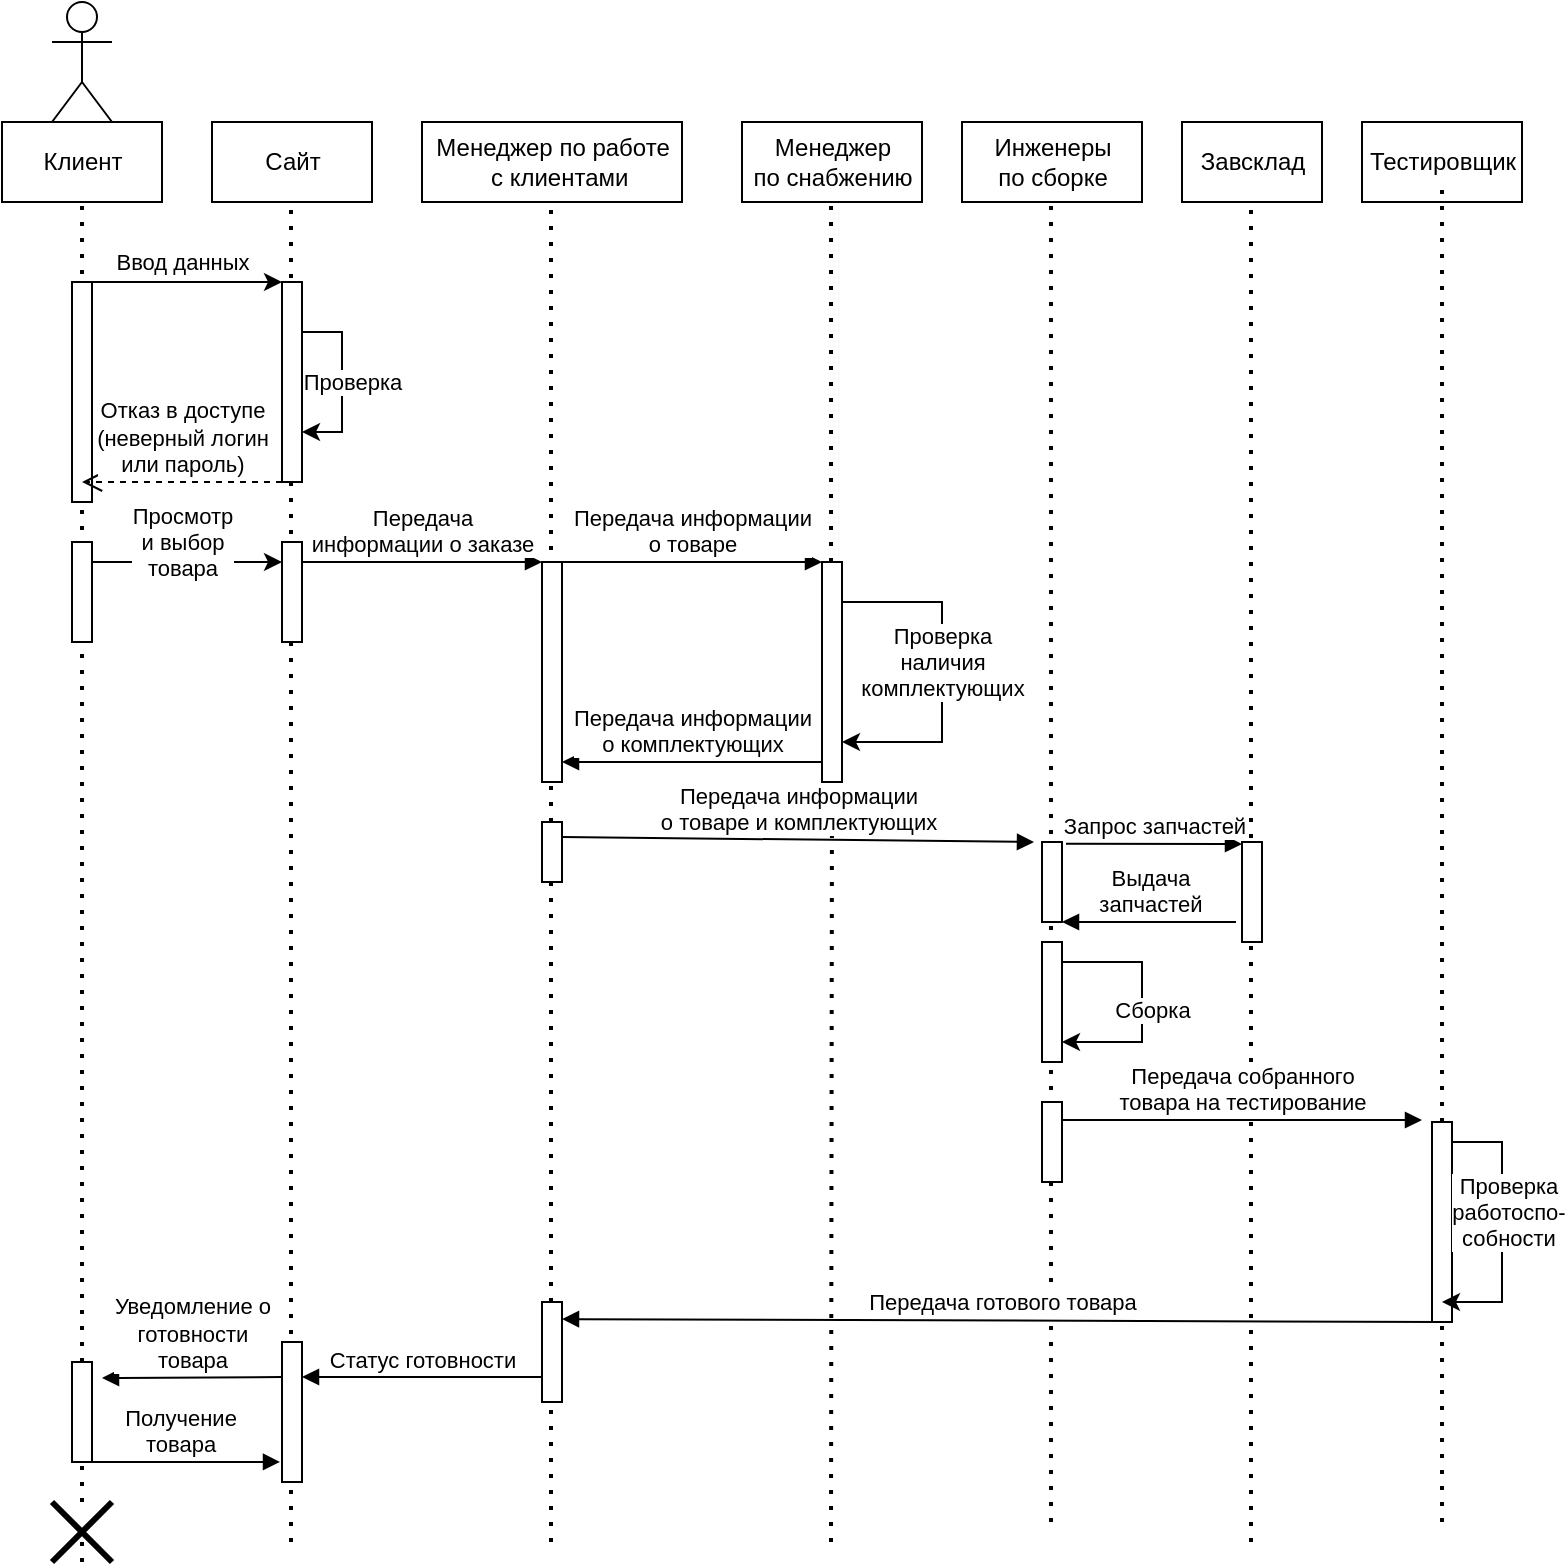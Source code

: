 <mxfile version="20.5.3" type="github"><diagram id="HoSdVCJSQJfb94rXwZNW" name="Диаграмма2 || Пример"><mxGraphModel dx="990" dy="575" grid="1" gridSize="10" guides="1" tooltips="1" connect="1" arrows="1" fold="1" page="1" pageScale="1" pageWidth="827" pageHeight="1169" math="0" shadow="0"><root><mxCell id="0"/><mxCell id="1" parent="0"/><mxCell id="8RAD8C6x5LYeNiMfnHxT-1" value="Клиент" style="html=1;" parent="1" vertex="1"><mxGeometry x="40" y="80" width="80" height="40" as="geometry"/></mxCell><mxCell id="8RAD8C6x5LYeNiMfnHxT-2" value="Менеджер по работе&lt;br&gt;&amp;nbsp; с клиентами" style="html=1;" parent="1" vertex="1"><mxGeometry x="250" y="80" width="130" height="40" as="geometry"/></mxCell><mxCell id="8RAD8C6x5LYeNiMfnHxT-3" value="" style="endArrow=none;dashed=1;html=1;dashPattern=1 3;strokeWidth=2;rounded=0;entryX=0.5;entryY=1;entryDx=0;entryDy=0;startArrow=none;" parent="1" source="8RAD8C6x5LYeNiMfnHxT-45" target="8RAD8C6x5LYeNiMfnHxT-1" edge="1"><mxGeometry width="50" height="50" relative="1" as="geometry"><mxPoint x="80" y="790" as="sourcePoint"/><mxPoint x="440" y="380" as="targetPoint"/></mxGeometry></mxCell><mxCell id="8RAD8C6x5LYeNiMfnHxT-4" value="" style="endArrow=none;dashed=1;html=1;dashPattern=1 3;strokeWidth=2;rounded=0;entryX=0.5;entryY=1;entryDx=0;entryDy=0;" parent="1" edge="1"><mxGeometry width="50" height="50" relative="1" as="geometry"><mxPoint x="314.5" y="790" as="sourcePoint"/><mxPoint x="314.5" y="120" as="targetPoint"/></mxGeometry></mxCell><mxCell id="8RAD8C6x5LYeNiMfnHxT-5" value="" style="endArrow=none;dashed=1;html=1;dashPattern=1 3;strokeWidth=2;rounded=0;entryX=0.5;entryY=1;entryDx=0;entryDy=0;" parent="1" edge="1"><mxGeometry width="50" height="50" relative="1" as="geometry"><mxPoint x="564.5" y="780" as="sourcePoint"/><mxPoint x="564.5" y="110" as="targetPoint"/></mxGeometry></mxCell><mxCell id="8RAD8C6x5LYeNiMfnHxT-6" value="" style="rounded=0;whiteSpace=wrap;html=1;direction=south;" parent="1" vertex="1"><mxGeometry x="75" y="160" width="10" height="110" as="geometry"/></mxCell><mxCell id="8RAD8C6x5LYeNiMfnHxT-7" value="" style="endArrow=none;dashed=1;html=1;dashPattern=1 3;strokeWidth=2;rounded=0;entryX=0.5;entryY=1;entryDx=0;entryDy=0;" parent="1" edge="1"><mxGeometry width="50" height="50" relative="1" as="geometry"><mxPoint x="184.5" y="790" as="sourcePoint"/><mxPoint x="184.5" y="120" as="targetPoint"/></mxGeometry></mxCell><mxCell id="8RAD8C6x5LYeNiMfnHxT-8" value="" style="rounded=0;whiteSpace=wrap;html=1;direction=south;" parent="1" vertex="1"><mxGeometry x="180" y="160" width="10" height="100" as="geometry"/></mxCell><mxCell id="8RAD8C6x5LYeNiMfnHxT-9" value="" style="edgeStyle=segmentEdgeStyle;endArrow=classic;html=1;rounded=0;exitX=0;exitY=0;exitDx=0;exitDy=0;entryX=0;entryY=1;entryDx=0;entryDy=0;" parent="1" source="8RAD8C6x5LYeNiMfnHxT-6" target="8RAD8C6x5LYeNiMfnHxT-8" edge="1"><mxGeometry width="50" height="50" relative="1" as="geometry"><mxPoint x="390" y="430" as="sourcePoint"/><mxPoint x="440" y="380" as="targetPoint"/></mxGeometry></mxCell><mxCell id="8RAD8C6x5LYeNiMfnHxT-10" value="Ввод данных" style="edgeLabel;html=1;align=center;verticalAlign=middle;resizable=0;points=[];" parent="8RAD8C6x5LYeNiMfnHxT-9" vertex="1" connectable="0"><mxGeometry x="-0.221" y="-3" relative="1" as="geometry"><mxPoint x="8" y="-13" as="offset"/></mxGeometry></mxCell><mxCell id="8RAD8C6x5LYeNiMfnHxT-11" value="Отказ в доступе&lt;br&gt;(неверный логин&lt;br&gt;или пароль)" style="html=1;verticalAlign=bottom;endArrow=open;dashed=1;endSize=8;rounded=0;exitX=1;exitY=1;exitDx=0;exitDy=0;" parent="1" source="8RAD8C6x5LYeNiMfnHxT-8" edge="1"><mxGeometry relative="1" as="geometry"><mxPoint x="450" y="410" as="sourcePoint"/><mxPoint x="80" y="260" as="targetPoint"/></mxGeometry></mxCell><mxCell id="8RAD8C6x5LYeNiMfnHxT-12" style="edgeStyle=orthogonalEdgeStyle;rounded=0;orthogonalLoop=1;jettySize=auto;html=1;exitX=0.25;exitY=0;exitDx=0;exitDy=0;entryX=0.75;entryY=0;entryDx=0;entryDy=0;" parent="1" source="8RAD8C6x5LYeNiMfnHxT-8" target="8RAD8C6x5LYeNiMfnHxT-8" edge="1"><mxGeometry relative="1" as="geometry"/></mxCell><mxCell id="8RAD8C6x5LYeNiMfnHxT-13" value="Проверка" style="edgeLabel;html=1;align=center;verticalAlign=middle;resizable=0;points=[];" parent="8RAD8C6x5LYeNiMfnHxT-12" vertex="1" connectable="0"><mxGeometry x="0.222" y="5" relative="1" as="geometry"><mxPoint y="-10" as="offset"/></mxGeometry></mxCell><mxCell id="8RAD8C6x5LYeNiMfnHxT-14" value="" style="rounded=0;whiteSpace=wrap;html=1;direction=south;" parent="1" vertex="1"><mxGeometry x="310" y="300" width="10" height="110" as="geometry"/></mxCell><mxCell id="8RAD8C6x5LYeNiMfnHxT-15" value="" style="edgeStyle=segmentEdgeStyle;endArrow=classic;html=1;rounded=0;exitX=0;exitY=0;exitDx=0;exitDy=0;entryX=0.2;entryY=1;entryDx=0;entryDy=0;entryPerimeter=0;" parent="1" target="8RAD8C6x5LYeNiMfnHxT-53" edge="1"><mxGeometry width="50" height="50" relative="1" as="geometry"><mxPoint x="85" y="300" as="sourcePoint"/><mxPoint x="170" y="300" as="targetPoint"/></mxGeometry></mxCell><mxCell id="8RAD8C6x5LYeNiMfnHxT-16" value="Просмотр &lt;br&gt;и выбор&lt;br&gt;товара" style="edgeLabel;html=1;align=center;verticalAlign=middle;resizable=0;points=[];" parent="8RAD8C6x5LYeNiMfnHxT-15" vertex="1" connectable="0"><mxGeometry x="-0.221" y="-3" relative="1" as="geometry"><mxPoint x="8" y="-13" as="offset"/></mxGeometry></mxCell><mxCell id="8RAD8C6x5LYeNiMfnHxT-17" value="" style="html=1;points=[];perimeter=orthogonalPerimeter;" parent="1" vertex="1"><mxGeometry x="560" y="440" width="10" height="40" as="geometry"/></mxCell><mxCell id="8RAD8C6x5LYeNiMfnHxT-18" value="Инженеры&lt;br&gt;по сборке" style="html=1;" parent="1" vertex="1"><mxGeometry x="520" y="80" width="90" height="40" as="geometry"/></mxCell><mxCell id="8RAD8C6x5LYeNiMfnHxT-19" value="Передача информации&lt;br&gt;о товаре" style="html=1;verticalAlign=bottom;endArrow=block;rounded=0;exitX=0;exitY=0;exitDx=0;exitDy=0;" parent="1" source="8RAD8C6x5LYeNiMfnHxT-14" edge="1"><mxGeometry width="80" relative="1" as="geometry"><mxPoint x="370" y="370" as="sourcePoint"/><mxPoint x="450" y="300" as="targetPoint"/></mxGeometry></mxCell><mxCell id="8RAD8C6x5LYeNiMfnHxT-20" value="Менеджер &lt;br&gt;по снабжению" style="html=1;" parent="1" vertex="1"><mxGeometry x="410" y="80" width="90" height="40" as="geometry"/></mxCell><mxCell id="8RAD8C6x5LYeNiMfnHxT-21" value="" style="endArrow=none;dashed=1;html=1;dashPattern=1 3;strokeWidth=2;rounded=0;entryX=0.5;entryY=1;entryDx=0;entryDy=0;startArrow=none;" parent="1" source="8RAD8C6x5LYeNiMfnHxT-22" edge="1"><mxGeometry width="50" height="50" relative="1" as="geometry"><mxPoint x="454.5" y="790" as="sourcePoint"/><mxPoint x="454.5" y="120" as="targetPoint"/></mxGeometry></mxCell><mxCell id="8RAD8C6x5LYeNiMfnHxT-22" value="" style="html=1;points=[];perimeter=orthogonalPerimeter;" parent="1" vertex="1"><mxGeometry x="450" y="300" width="10" height="110" as="geometry"/></mxCell><mxCell id="8RAD8C6x5LYeNiMfnHxT-23" value="" style="endArrow=none;dashed=1;html=1;dashPattern=1 3;strokeWidth=2;rounded=0;entryX=0.5;entryY=1;entryDx=0;entryDy=0;" parent="1" target="8RAD8C6x5LYeNiMfnHxT-22" edge="1"><mxGeometry width="50" height="50" relative="1" as="geometry"><mxPoint x="454.5" y="790" as="sourcePoint"/><mxPoint x="454.5" y="120" as="targetPoint"/></mxGeometry></mxCell><mxCell id="8RAD8C6x5LYeNiMfnHxT-24" value="" style="edgeStyle=segmentEdgeStyle;endArrow=classic;html=1;rounded=0;" parent="1" edge="1"><mxGeometry width="50" height="50" relative="1" as="geometry"><mxPoint x="460" y="320" as="sourcePoint"/><mxPoint x="460" y="390" as="targetPoint"/><Array as="points"><mxPoint x="510" y="320"/><mxPoint x="510" y="390"/><mxPoint x="460" y="390"/></Array></mxGeometry></mxCell><mxCell id="8RAD8C6x5LYeNiMfnHxT-25" value="Проверка &lt;br&gt;наличия &lt;br&gt;комплектующих" style="edgeLabel;html=1;align=center;verticalAlign=middle;resizable=0;points=[];" parent="8RAD8C6x5LYeNiMfnHxT-24" vertex="1" connectable="0"><mxGeometry x="-0.229" relative="1" as="geometry"><mxPoint y="14" as="offset"/></mxGeometry></mxCell><mxCell id="8RAD8C6x5LYeNiMfnHxT-26" value="Передача информации &lt;br&gt;о комплектующих" style="html=1;verticalAlign=bottom;endArrow=block;rounded=0;exitX=0;exitY=0.909;exitDx=0;exitDy=0;exitPerimeter=0;" parent="1" source="8RAD8C6x5LYeNiMfnHxT-22" edge="1"><mxGeometry width="80" relative="1" as="geometry"><mxPoint x="370" y="440" as="sourcePoint"/><mxPoint x="320" y="400" as="targetPoint"/></mxGeometry></mxCell><mxCell id="8RAD8C6x5LYeNiMfnHxT-27" value="Передача информации &lt;br&gt;о товаре и комплектующих" style="html=1;verticalAlign=bottom;endArrow=block;rounded=0;entryX=-0.4;entryY=0;entryDx=0;entryDy=0;entryPerimeter=0;exitX=0.25;exitY=0;exitDx=0;exitDy=0;" parent="1" source="8RAD8C6x5LYeNiMfnHxT-50" target="8RAD8C6x5LYeNiMfnHxT-17" edge="1"><mxGeometry width="80" relative="1" as="geometry"><mxPoint x="330" y="440" as="sourcePoint"/><mxPoint x="450" y="430" as="targetPoint"/></mxGeometry></mxCell><mxCell id="8RAD8C6x5LYeNiMfnHxT-28" value="" style="shape=umlActor;verticalLabelPosition=bottom;verticalAlign=top;html=1;" parent="1" vertex="1"><mxGeometry x="65" y="20" width="30" height="60" as="geometry"/></mxCell><mxCell id="8RAD8C6x5LYeNiMfnHxT-29" value="Завсклад" style="html=1;" parent="1" vertex="1"><mxGeometry x="630" y="80" width="70" height="40" as="geometry"/></mxCell><mxCell id="8RAD8C6x5LYeNiMfnHxT-30" value="" style="endArrow=none;dashed=1;html=1;dashPattern=1 3;strokeWidth=2;rounded=0;entryX=0.5;entryY=1;entryDx=0;entryDy=0;" parent="1" edge="1"><mxGeometry width="50" height="50" relative="1" as="geometry"><mxPoint x="664.5" y="790" as="sourcePoint"/><mxPoint x="664.5" y="120" as="targetPoint"/></mxGeometry></mxCell><mxCell id="8RAD8C6x5LYeNiMfnHxT-31" value="" style="html=1;points=[];perimeter=orthogonalPerimeter;" parent="1" vertex="1"><mxGeometry x="660" y="440" width="10" height="50" as="geometry"/></mxCell><mxCell id="8RAD8C6x5LYeNiMfnHxT-32" value="Запрос запчастей" style="html=1;verticalAlign=bottom;endArrow=block;rounded=0;exitX=1.2;exitY=0.022;exitDx=0;exitDy=0;exitPerimeter=0;" parent="1" source="8RAD8C6x5LYeNiMfnHxT-17" edge="1"><mxGeometry width="80" relative="1" as="geometry"><mxPoint x="580" y="440" as="sourcePoint"/><mxPoint x="660" y="441" as="targetPoint"/></mxGeometry></mxCell><mxCell id="8RAD8C6x5LYeNiMfnHxT-33" value="Выдача &lt;br&gt;запчастей" style="html=1;verticalAlign=bottom;endArrow=block;rounded=0;exitX=-0.3;exitY=0.8;exitDx=0;exitDy=0;exitPerimeter=0;" parent="1" source="8RAD8C6x5LYeNiMfnHxT-31" target="8RAD8C6x5LYeNiMfnHxT-17" edge="1"><mxGeometry width="80" relative="1" as="geometry"><mxPoint x="650" y="480" as="sourcePoint"/><mxPoint x="580" y="480" as="targetPoint"/></mxGeometry></mxCell><mxCell id="8RAD8C6x5LYeNiMfnHxT-34" style="edgeStyle=orthogonalEdgeStyle;rounded=0;orthogonalLoop=1;jettySize=auto;html=1;entryX=0.75;entryY=0;entryDx=0;entryDy=0;" parent="1" edge="1"><mxGeometry relative="1" as="geometry"><mxPoint x="570" y="500" as="sourcePoint"/><mxPoint x="570" y="540" as="targetPoint"/><Array as="points"><mxPoint x="570" y="500"/><mxPoint x="610" y="500"/><mxPoint x="610" y="540"/></Array></mxGeometry></mxCell><mxCell id="8RAD8C6x5LYeNiMfnHxT-35" value="Сборка" style="edgeLabel;html=1;align=center;verticalAlign=middle;resizable=0;points=[];" parent="8RAD8C6x5LYeNiMfnHxT-34" vertex="1" connectable="0"><mxGeometry x="0.222" y="5" relative="1" as="geometry"><mxPoint y="-10" as="offset"/></mxGeometry></mxCell><mxCell id="8RAD8C6x5LYeNiMfnHxT-36" value="Тестировщик" style="html=1;" parent="1" vertex="1"><mxGeometry x="720" y="80" width="80" height="40" as="geometry"/></mxCell><mxCell id="8RAD8C6x5LYeNiMfnHxT-37" value="" style="endArrow=none;dashed=1;html=1;dashPattern=1 3;strokeWidth=2;rounded=0;entryX=0.5;entryY=1;entryDx=0;entryDy=0;" parent="1" edge="1"><mxGeometry width="50" height="50" relative="1" as="geometry"><mxPoint x="760" y="780" as="sourcePoint"/><mxPoint x="760" y="110" as="targetPoint"/></mxGeometry></mxCell><mxCell id="8RAD8C6x5LYeNiMfnHxT-38" value="" style="html=1;points=[];perimeter=orthogonalPerimeter;" parent="1" vertex="1"><mxGeometry x="755" y="580" width="10" height="100" as="geometry"/></mxCell><mxCell id="8RAD8C6x5LYeNiMfnHxT-39" value="Передача собранного &lt;br&gt;товара на тестирование" style="html=1;verticalAlign=bottom;endArrow=block;rounded=0;" parent="1" edge="1"><mxGeometry width="80" relative="1" as="geometry"><mxPoint x="570" y="579" as="sourcePoint"/><mxPoint x="750" y="579" as="targetPoint"/></mxGeometry></mxCell><mxCell id="8RAD8C6x5LYeNiMfnHxT-40" style="edgeStyle=orthogonalEdgeStyle;rounded=0;orthogonalLoop=1;jettySize=auto;html=1;" parent="1" source="8RAD8C6x5LYeNiMfnHxT-38" edge="1"><mxGeometry relative="1" as="geometry"><mxPoint x="760" y="670" as="targetPoint"/><Array as="points"><mxPoint x="790" y="590"/><mxPoint x="790" y="670"/></Array></mxGeometry></mxCell><mxCell id="8RAD8C6x5LYeNiMfnHxT-41" value="Проверка &lt;br&gt;работоспо-&lt;br&gt;собности" style="edgeLabel;html=1;align=center;verticalAlign=middle;resizable=0;points=[];" parent="8RAD8C6x5LYeNiMfnHxT-40" vertex="1" connectable="0"><mxGeometry x="-0.371" y="3" relative="1" as="geometry"><mxPoint y="17" as="offset"/></mxGeometry></mxCell><mxCell id="8RAD8C6x5LYeNiMfnHxT-42" value="" style="rounded=0;whiteSpace=wrap;html=1;direction=south;" parent="1" vertex="1"><mxGeometry x="310" y="670" width="10" height="50" as="geometry"/></mxCell><mxCell id="8RAD8C6x5LYeNiMfnHxT-43" value="Передача готового товара" style="html=1;verticalAlign=bottom;endArrow=block;rounded=0;exitX=0.5;exitY=1;exitDx=0;exitDy=0;exitPerimeter=0;entryX=0.171;entryY=0;entryDx=0;entryDy=0;entryPerimeter=0;" parent="1" source="8RAD8C6x5LYeNiMfnHxT-38" target="8RAD8C6x5LYeNiMfnHxT-42" edge="1"><mxGeometry width="80" relative="1" as="geometry"><mxPoint x="370" y="470" as="sourcePoint"/><mxPoint x="450" y="470" as="targetPoint"/></mxGeometry></mxCell><mxCell id="8RAD8C6x5LYeNiMfnHxT-44" value="Статус готовности" style="html=1;verticalAlign=bottom;endArrow=block;rounded=0;exitX=0.75;exitY=1;exitDx=0;exitDy=0;entryX=0.25;entryY=0;entryDx=0;entryDy=0;" parent="1" source="8RAD8C6x5LYeNiMfnHxT-42" target="8RAD8C6x5LYeNiMfnHxT-56" edge="1"><mxGeometry width="80" relative="1" as="geometry"><mxPoint x="270" y="720" as="sourcePoint"/><mxPoint x="90" y="710" as="targetPoint"/></mxGeometry></mxCell><mxCell id="8RAD8C6x5LYeNiMfnHxT-45" value="" style="html=1;points=[];perimeter=orthogonalPerimeter;" parent="1" vertex="1"><mxGeometry x="75" y="700" width="10" height="50" as="geometry"/></mxCell><mxCell id="8RAD8C6x5LYeNiMfnHxT-46" value="" style="endArrow=none;dashed=1;html=1;dashPattern=1 3;strokeWidth=2;rounded=0;entryX=0.5;entryY=1;entryDx=0;entryDy=0;startArrow=none;" parent="1" source="8RAD8C6x5LYeNiMfnHxT-47" target="8RAD8C6x5LYeNiMfnHxT-45" edge="1"><mxGeometry width="50" height="50" relative="1" as="geometry"><mxPoint x="80" y="790" as="sourcePoint"/><mxPoint x="80" y="120" as="targetPoint"/></mxGeometry></mxCell><mxCell id="8RAD8C6x5LYeNiMfnHxT-47" value="" style="shape=umlDestroy;whiteSpace=wrap;html=1;strokeWidth=3;" parent="1" vertex="1"><mxGeometry x="65" y="770" width="30" height="30" as="geometry"/></mxCell><mxCell id="8RAD8C6x5LYeNiMfnHxT-48" value="" style="endArrow=none;dashed=1;html=1;dashPattern=1 3;strokeWidth=2;rounded=0;entryX=0.5;entryY=1;entryDx=0;entryDy=0;" parent="1" target="8RAD8C6x5LYeNiMfnHxT-47" edge="1"><mxGeometry width="50" height="50" relative="1" as="geometry"><mxPoint x="80" y="790" as="sourcePoint"/><mxPoint x="80" y="750" as="targetPoint"/></mxGeometry></mxCell><mxCell id="8RAD8C6x5LYeNiMfnHxT-49" value="" style="rounded=0;whiteSpace=wrap;html=1;direction=south;" parent="1" vertex="1"><mxGeometry x="75" y="290" width="10" height="50" as="geometry"/></mxCell><mxCell id="8RAD8C6x5LYeNiMfnHxT-50" value="" style="rounded=0;whiteSpace=wrap;html=1;direction=south;" parent="1" vertex="1"><mxGeometry x="310" y="430" width="10" height="30" as="geometry"/></mxCell><mxCell id="8RAD8C6x5LYeNiMfnHxT-51" value="" style="rounded=0;whiteSpace=wrap;html=1;direction=south;" parent="1" vertex="1"><mxGeometry x="560" y="490" width="10" height="60" as="geometry"/></mxCell><mxCell id="8RAD8C6x5LYeNiMfnHxT-52" value="" style="rounded=0;whiteSpace=wrap;html=1;direction=south;" parent="1" vertex="1"><mxGeometry x="560" y="570" width="10" height="40" as="geometry"/></mxCell><mxCell id="8RAD8C6x5LYeNiMfnHxT-53" value="" style="rounded=0;whiteSpace=wrap;html=1;direction=south;" parent="1" vertex="1"><mxGeometry x="180" y="290" width="10" height="50" as="geometry"/></mxCell><mxCell id="8RAD8C6x5LYeNiMfnHxT-54" value="Передача &lt;br&gt;информации о заказе" style="html=1;verticalAlign=bottom;endArrow=block;rounded=0;entryX=0;entryY=1;entryDx=0;entryDy=0;" parent="1" target="8RAD8C6x5LYeNiMfnHxT-14" edge="1"><mxGeometry width="80" relative="1" as="geometry"><mxPoint x="190" y="300" as="sourcePoint"/><mxPoint x="450" y="360" as="targetPoint"/></mxGeometry></mxCell><mxCell id="8RAD8C6x5LYeNiMfnHxT-55" value="Сайт" style="html=1;" parent="1" vertex="1"><mxGeometry x="145" y="80" width="80" height="40" as="geometry"/></mxCell><mxCell id="8RAD8C6x5LYeNiMfnHxT-56" value="" style="rounded=0;whiteSpace=wrap;html=1;direction=south;" parent="1" vertex="1"><mxGeometry x="180" y="690" width="10" height="70" as="geometry"/></mxCell><mxCell id="8RAD8C6x5LYeNiMfnHxT-57" value="Получение &lt;br&gt;товара" style="html=1;verticalAlign=bottom;endArrow=block;rounded=0;entryX=0.857;entryY=1.1;entryDx=0;entryDy=0;entryPerimeter=0;" parent="1" target="8RAD8C6x5LYeNiMfnHxT-56" edge="1"><mxGeometry width="80" relative="1" as="geometry"><mxPoint x="80" y="750" as="sourcePoint"/><mxPoint x="450" y="640" as="targetPoint"/></mxGeometry></mxCell><mxCell id="8RAD8C6x5LYeNiMfnHxT-58" value="Уведомление о &lt;br&gt;готовности &lt;br&gt;товара" style="html=1;verticalAlign=bottom;endArrow=block;rounded=0;exitX=0.25;exitY=1;exitDx=0;exitDy=0;" parent="1" source="8RAD8C6x5LYeNiMfnHxT-56" edge="1"><mxGeometry width="80" relative="1" as="geometry"><mxPoint x="370" y="640" as="sourcePoint"/><mxPoint x="90" y="708" as="targetPoint"/></mxGeometry></mxCell></root></mxGraphModel></diagram></mxfile>